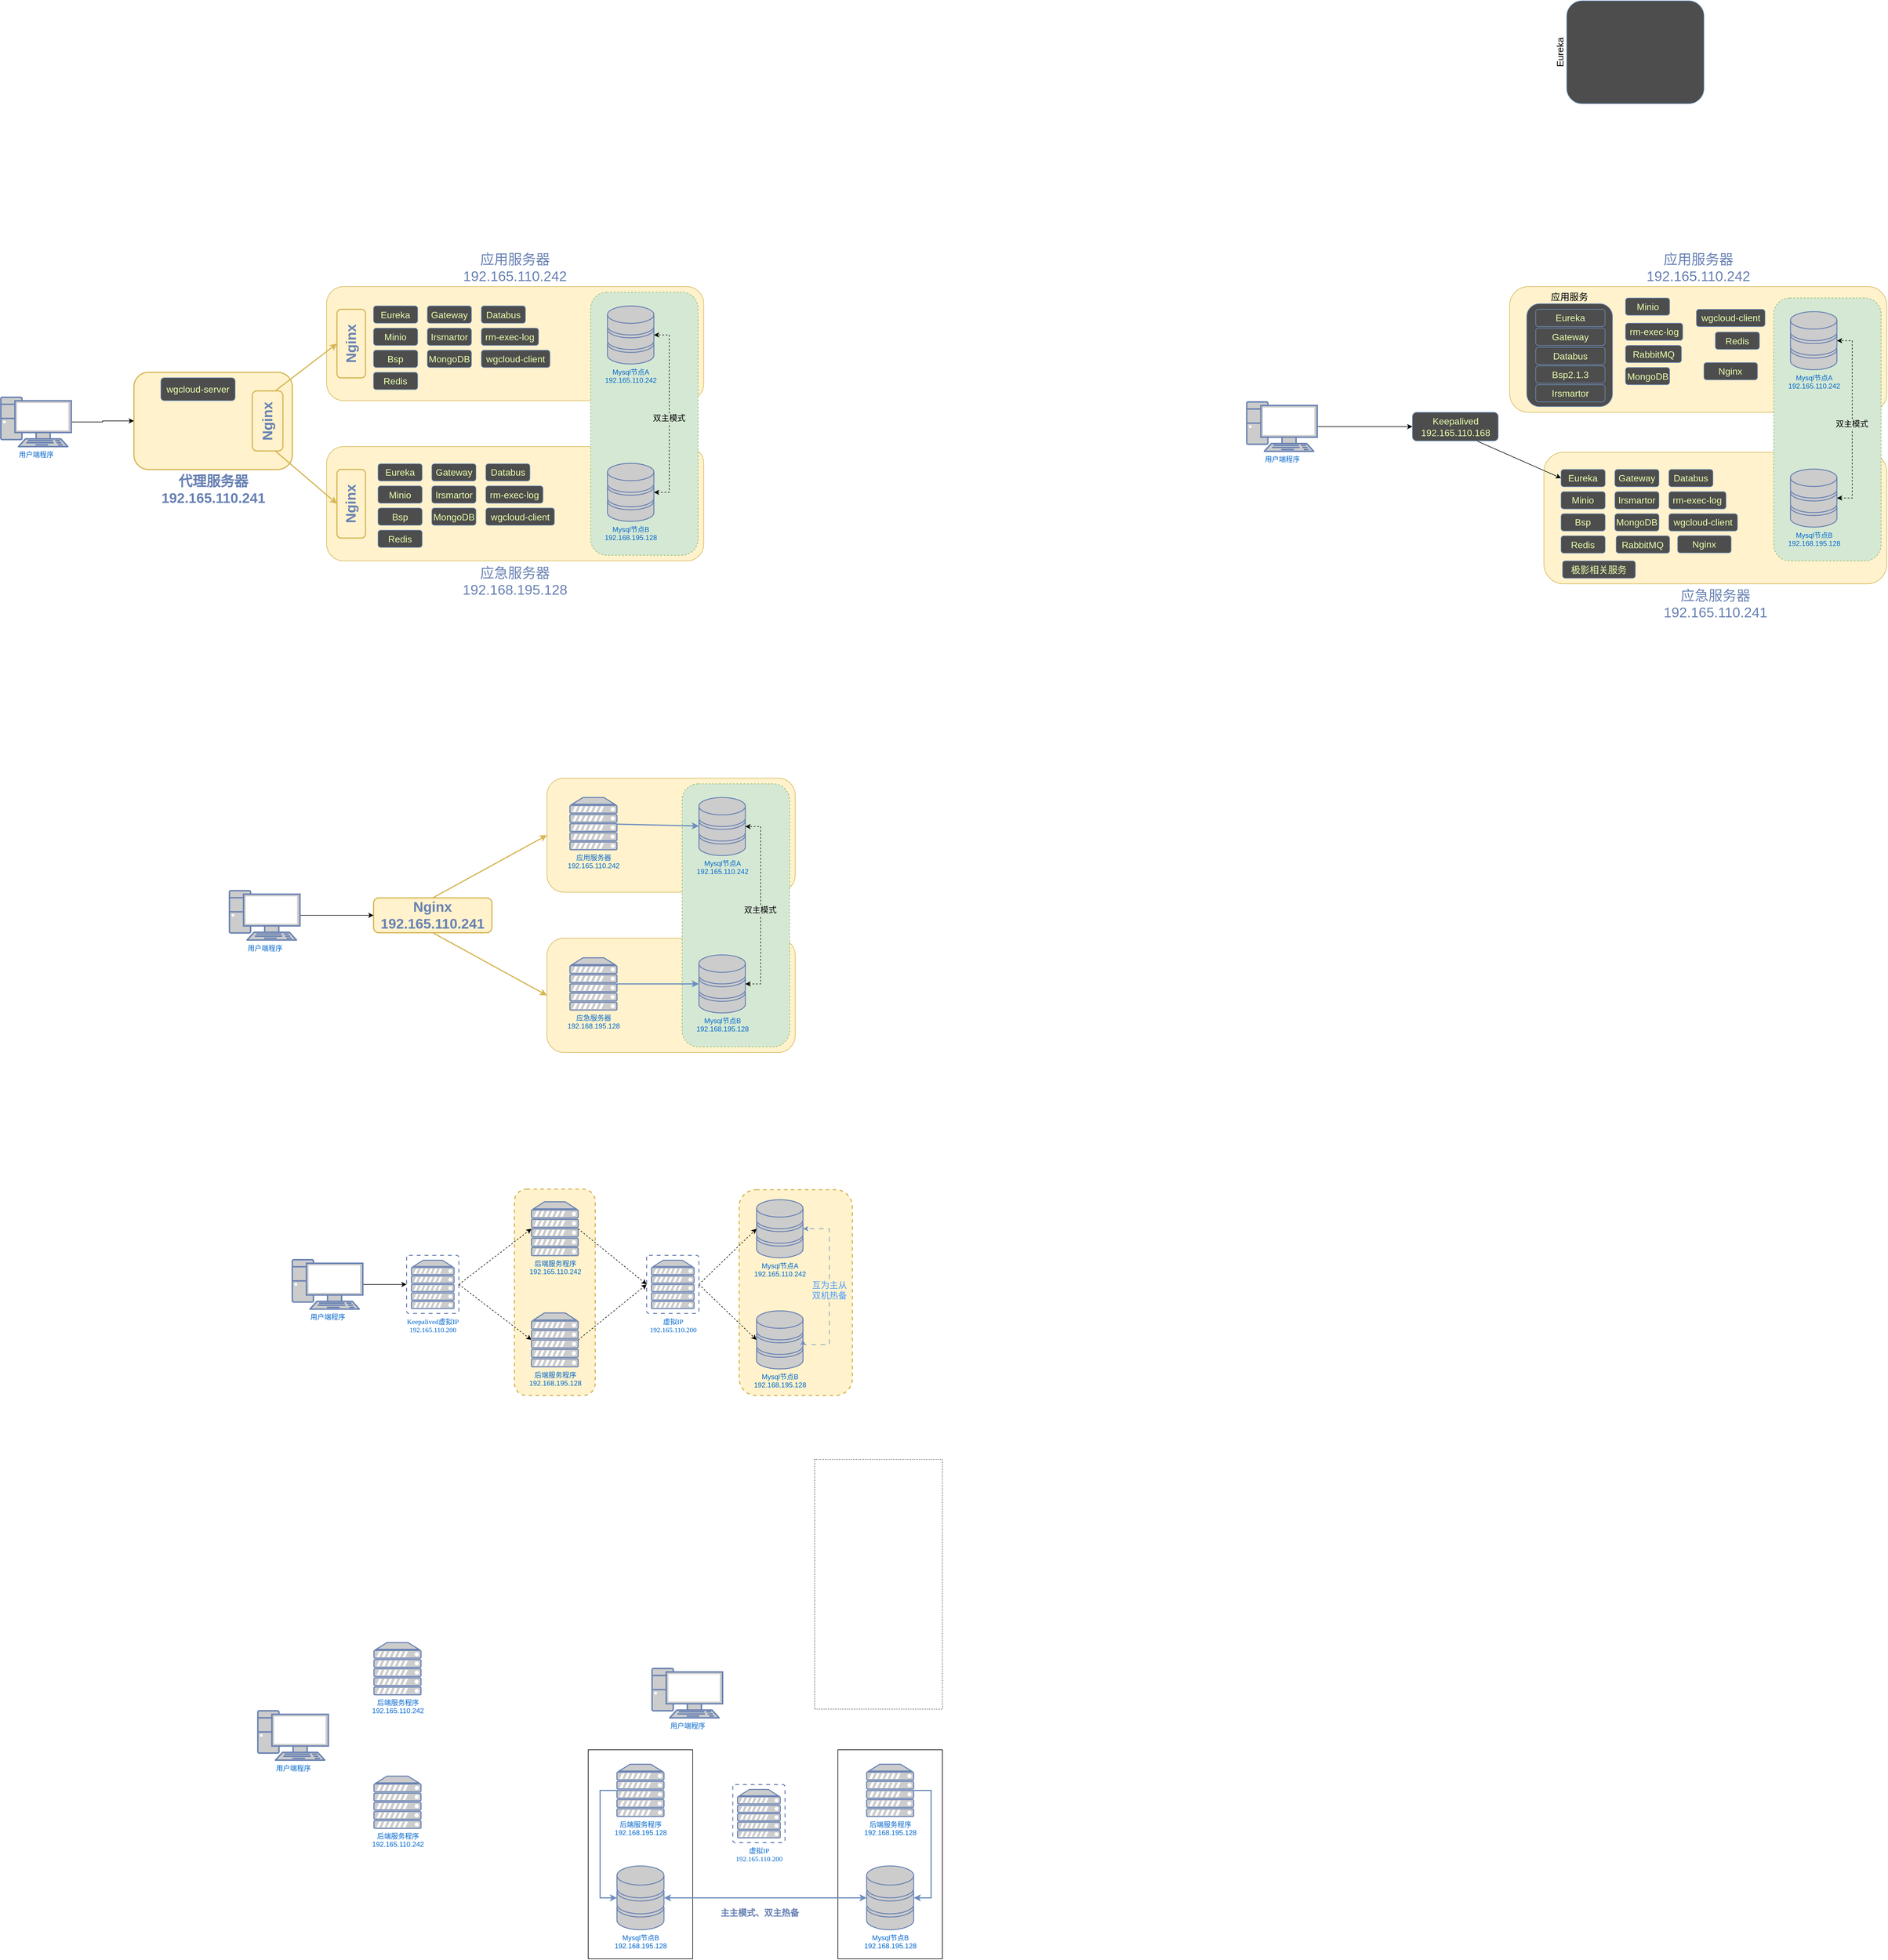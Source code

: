 <mxfile version="21.0.10" type="github">
  <diagram name="第 1 页" id="BswIt9UjBe5UcrXF_6dl">
    <mxGraphModel dx="2019" dy="2437" grid="1" gridSize="9.843" guides="1" tooltips="1" connect="1" arrows="1" fold="1" page="0" pageScale="1" pageWidth="827" pageHeight="1169" math="0" shadow="0">
      <root>
        <mxCell id="0" />
        <mxCell id="1" parent="0" />
        <mxCell id="cAEdlz6pTDF4jk9mvGDk-106" value="" style="rounded=1;whiteSpace=wrap;html=1;dashed=1;labelBackgroundColor=#FFF2CC;labelBorderColor=none;strokeColor=#d6b656;strokeWidth=2;fontFamily=Times New Roman;fontSize=15;fillColor=#fff2cc;glass=0;" parent="1" vertex="1">
          <mxGeometry x="-267.025" y="274.678" width="139.075" height="355.252" as="geometry" />
        </mxCell>
        <mxCell id="cAEdlz6pTDF4jk9mvGDk-84" value="" style="rounded=1;whiteSpace=wrap;html=1;dashed=1;labelBorderColor=none;strokeColor=#d6b656;fontFamily=Times New Roman;fontSize=15;fillColor=#fff2cc;strokeWidth=2;" parent="1" vertex="1">
          <mxGeometry x="119.97" y="275.59" width="194.99" height="354.33" as="geometry" />
        </mxCell>
        <mxCell id="cAEdlz6pTDF4jk9mvGDk-60" value="" style="rounded=0;whiteSpace=wrap;html=1;labelBorderColor=#6c8ebf;fontFamily=Times New Roman;fontSize=15;dashed=1;dashPattern=1 2;" parent="1" vertex="1">
          <mxGeometry x="250" y="740" width="220" height="430" as="geometry" />
        </mxCell>
        <mxCell id="cAEdlz6pTDF4jk9mvGDk-47" value="" style="rounded=0;whiteSpace=wrap;html=1;fontFamily=Comic Sans MS;" parent="1" vertex="1">
          <mxGeometry x="290" y="1240" width="180" height="360" as="geometry" />
        </mxCell>
        <mxCell id="cAEdlz6pTDF4jk9mvGDk-1" value="Mysql节点A&lt;br&gt;192.165.110.242&lt;br&gt;" style="fontColor=#0066CC;verticalAlign=top;verticalLabelPosition=bottom;labelPosition=center;align=center;html=1;outlineConnect=0;fillColor=#CCCCCC;strokeColor=#6881B3;gradientColor=none;gradientDirection=north;strokeWidth=2;shape=mxgraph.networks.storage;" parent="1" vertex="1">
          <mxGeometry x="149.97" y="292.81" width="80" height="100" as="geometry" />
        </mxCell>
        <mxCell id="cAEdlz6pTDF4jk9mvGDk-2" value="Mysql节点B&lt;br&gt;192.168.195.128&lt;br&gt;" style="fontColor=#0066CC;verticalAlign=top;verticalLabelPosition=bottom;labelPosition=center;align=center;html=1;outlineConnect=0;fillColor=#CCCCCC;strokeColor=#6881B3;gradientColor=none;gradientDirection=north;strokeWidth=2;shape=mxgraph.networks.storage;" parent="1" vertex="1">
          <mxGeometry x="149.97" y="484.231" width="80" height="100" as="geometry" />
        </mxCell>
        <mxCell id="cAEdlz6pTDF4jk9mvGDk-3" value="用户端程序" style="fontColor=#0066CC;verticalAlign=top;verticalLabelPosition=bottom;labelPosition=center;align=center;html=1;outlineConnect=0;fillColor=#CCCCCC;strokeColor=#6881B3;gradientColor=none;gradientDirection=north;strokeWidth=2;shape=mxgraph.networks.pc;" parent="1" vertex="1">
          <mxGeometry x="-708.97" y="1172.88" width="121.43" height="85" as="geometry" />
        </mxCell>
        <mxCell id="cAEdlz6pTDF4jk9mvGDk-4" value="后端服务程序&lt;br&gt;192.165.110.242&lt;br&gt;" style="fontColor=#0066CC;verticalAlign=top;verticalLabelPosition=bottom;labelPosition=center;align=center;html=1;outlineConnect=0;fillColor=#CCCCCC;strokeColor=#6881B3;gradientColor=none;gradientDirection=north;strokeWidth=2;shape=mxgraph.networks.server;" parent="1" vertex="1">
          <mxGeometry x="-508.97" y="1055.38" width="81" height="90" as="geometry" />
        </mxCell>
        <mxCell id="cAEdlz6pTDF4jk9mvGDk-23" value="" style="endArrow=classic;startArrow=classic;html=1;rounded=0;strokeColor=#6c8ebf;fontColor=#99004D;fillColor=#dae8fc;strokeWidth=1;edgeStyle=orthogonalEdgeStyle;entryX=1;entryY=0.5;entryDx=0;entryDy=0;entryPerimeter=0;exitX=1;exitY=0.5;exitDx=0;exitDy=0;exitPerimeter=0;dashed=1;dashPattern=8 8;" parent="1" source="cAEdlz6pTDF4jk9mvGDk-2" target="cAEdlz6pTDF4jk9mvGDk-1" edge="1">
          <mxGeometry width="50" height="50" relative="1" as="geometry">
            <mxPoint x="-70.87" y="492.81" as="sourcePoint" />
            <mxPoint x="-20.87" y="442.81" as="targetPoint" />
            <Array as="points">
              <mxPoint x="275.13" y="542.31" />
              <mxPoint x="275.13" y="343.31" />
            </Array>
          </mxGeometry>
        </mxCell>
        <mxCell id="cAEdlz6pTDF4jk9mvGDk-59" value="互为主从&lt;br&gt;双机热备" style="edgeLabel;html=1;align=center;verticalAlign=middle;resizable=0;points=[];fontSize=15;fontFamily=Times New Roman;fontColor=#4F9BFF;labelBorderColor=none;labelBackgroundColor=#FFF2CC;" parent="cAEdlz6pTDF4jk9mvGDk-23" vertex="1" connectable="0">
          <mxGeometry x="0.068" y="3" relative="1" as="geometry">
            <mxPoint x="3" y="11" as="offset" />
          </mxGeometry>
        </mxCell>
        <mxCell id="cAEdlz6pTDF4jk9mvGDk-34" value="Mysql节点B&lt;br&gt;192.168.195.128&lt;br&gt;" style="fontColor=#0066CC;verticalAlign=top;verticalLabelPosition=bottom;labelPosition=center;align=center;html=1;outlineConnect=0;fillColor=#CCCCCC;strokeColor=#6881B3;gradientColor=none;gradientDirection=north;strokeWidth=2;shape=mxgraph.networks.storage;" parent="1" vertex="1">
          <mxGeometry x="339.5" y="1440" width="81" height="110" as="geometry" />
        </mxCell>
        <mxCell id="cAEdlz6pTDF4jk9mvGDk-36" value="用户端程序" style="fontColor=#0066CC;verticalAlign=top;verticalLabelPosition=bottom;labelPosition=center;align=center;html=1;outlineConnect=0;fillColor=#CCCCCC;strokeColor=#6881B3;gradientColor=none;gradientDirection=north;strokeWidth=2;shape=mxgraph.networks.pc;" parent="1" vertex="1">
          <mxGeometry x="-30" y="1100" width="121.43" height="85" as="geometry" />
        </mxCell>
        <mxCell id="cAEdlz6pTDF4jk9mvGDk-41" style="edgeStyle=orthogonalEdgeStyle;rounded=0;orthogonalLoop=1;jettySize=auto;html=1;entryX=1;entryY=0.5;entryDx=0;entryDy=0;entryPerimeter=0;strokeColor=#6c8ebf;strokeWidth=2;fontFamily=Comic Sans MS;fontColor=#6881b3;fillColor=#dae8fc;exitX=1;exitY=0.5;exitDx=0;exitDy=0;exitPerimeter=0;" parent="1" source="cAEdlz6pTDF4jk9mvGDk-42" target="cAEdlz6pTDF4jk9mvGDk-34" edge="1">
          <mxGeometry relative="1" as="geometry">
            <Array as="points">
              <mxPoint x="450.5" y="1310" />
              <mxPoint x="450.5" y="1495" />
            </Array>
          </mxGeometry>
        </mxCell>
        <mxCell id="cAEdlz6pTDF4jk9mvGDk-42" value="后端服务程序&lt;br&gt;192.168.195.128" style="fontColor=#0066CC;verticalAlign=top;verticalLabelPosition=bottom;labelPosition=center;align=center;html=1;outlineConnect=0;fillColor=#CCCCCC;strokeColor=#6881B3;gradientColor=none;gradientDirection=north;strokeWidth=2;shape=mxgraph.networks.server;" parent="1" vertex="1">
          <mxGeometry x="339.5" y="1265" width="81" height="90" as="geometry" />
        </mxCell>
        <mxCell id="cAEdlz6pTDF4jk9mvGDk-46" value="虚拟IP&lt;br&gt;192.165.110.200" style="fontColor=#0066CC;verticalAlign=top;verticalLabelPosition=bottom;labelPosition=center;align=center;html=1;outlineConnect=0;fillColor=#CCCCCC;strokeColor=#6881B3;gradientColor=none;gradientDirection=north;strokeWidth=2;shape=mxgraph.networks.virtual_server;fontFamily=Comic Sans MS;" parent="1" vertex="1">
          <mxGeometry x="109" y="1300" width="90" height="100" as="geometry" />
        </mxCell>
        <mxCell id="cAEdlz6pTDF4jk9mvGDk-49" value="" style="rounded=0;whiteSpace=wrap;html=1;fontFamily=Comic Sans MS;" parent="1" vertex="1">
          <mxGeometry x="-140" y="1240" width="180" height="360" as="geometry" />
        </mxCell>
        <mxCell id="cAEdlz6pTDF4jk9mvGDk-50" value="Mysql节点B&lt;br&gt;192.168.195.128&lt;br&gt;" style="fontColor=#0066CC;verticalAlign=top;verticalLabelPosition=bottom;labelPosition=center;align=center;html=1;outlineConnect=0;fillColor=#CCCCCC;strokeColor=#6881B3;gradientColor=none;gradientDirection=north;strokeWidth=2;shape=mxgraph.networks.storage;" parent="1" vertex="1">
          <mxGeometry x="-90.5" y="1440" width="81" height="110" as="geometry" />
        </mxCell>
        <mxCell id="cAEdlz6pTDF4jk9mvGDk-51" style="edgeStyle=orthogonalEdgeStyle;rounded=0;orthogonalLoop=1;jettySize=auto;html=1;entryX=0;entryY=0.5;entryDx=0;entryDy=0;entryPerimeter=0;strokeColor=#6c8ebf;strokeWidth=2;fontFamily=Comic Sans MS;fontColor=#6881b3;fillColor=#dae8fc;exitX=0;exitY=0.5;exitDx=0;exitDy=0;exitPerimeter=0;" parent="1" source="cAEdlz6pTDF4jk9mvGDk-52" target="cAEdlz6pTDF4jk9mvGDk-50" edge="1">
          <mxGeometry relative="1" as="geometry">
            <Array as="points">
              <mxPoint x="-119.5" y="1310" />
              <mxPoint x="-119.5" y="1495" />
            </Array>
          </mxGeometry>
        </mxCell>
        <mxCell id="cAEdlz6pTDF4jk9mvGDk-52" value="后端服务程序&lt;br&gt;192.168.195.128" style="fontColor=#0066CC;verticalAlign=top;verticalLabelPosition=bottom;labelPosition=center;align=center;html=1;outlineConnect=0;fillColor=#CCCCCC;strokeColor=#6881B3;gradientColor=none;gradientDirection=north;strokeWidth=2;shape=mxgraph.networks.server;" parent="1" vertex="1">
          <mxGeometry x="-90.5" y="1265" width="81" height="90" as="geometry" />
        </mxCell>
        <mxCell id="cAEdlz6pTDF4jk9mvGDk-54" value="" style="endArrow=classic;startArrow=classic;html=1;rounded=0;strokeColor=#6c8ebf;strokeWidth=2;fontFamily=Comic Sans MS;fontColor=#6881b3;fillColor=#dae8fc;exitX=1;exitY=0.5;exitDx=0;exitDy=0;exitPerimeter=0;" parent="1" source="cAEdlz6pTDF4jk9mvGDk-50" target="cAEdlz6pTDF4jk9mvGDk-34" edge="1">
          <mxGeometry width="50" height="50" relative="1" as="geometry">
            <mxPoint x="250" y="1370" as="sourcePoint" />
            <mxPoint x="300" y="1320" as="targetPoint" />
          </mxGeometry>
        </mxCell>
        <mxCell id="cAEdlz6pTDF4jk9mvGDk-55" value="&lt;p style=&quot;line-height: 120%; font-size: 15px;&quot;&gt;主主模式、双主热备&lt;/p&gt;" style="edgeLabel;html=1;align=center;verticalAlign=middle;resizable=0;points=[];fontFamily=Times New Roman;fontColor=#6881b3;fontSize=15;fontStyle=1;spacing=2;spacingLeft=0;horizontal=1;" parent="cAEdlz6pTDF4jk9mvGDk-54" vertex="1" connectable="0">
          <mxGeometry x="-0.073" relative="1" as="geometry">
            <mxPoint x="2" y="25" as="offset" />
          </mxGeometry>
        </mxCell>
        <mxCell id="cAEdlz6pTDF4jk9mvGDk-78" style="rounded=0;orthogonalLoop=1;jettySize=auto;html=1;strokeColor=#000000;strokeWidth=1;fontFamily=Times New Roman;fontSize=15;fontColor=#6881b3;fillColor=#F2CC8F;exitX=1;exitY=0.5;exitDx=0;exitDy=0;exitPerimeter=0;dashed=1;entryX=0;entryY=0.5;entryDx=0;entryDy=0;entryPerimeter=0;" parent="1" source="cAEdlz6pTDF4jk9mvGDk-62" target="cAEdlz6pTDF4jk9mvGDk-1" edge="1">
          <mxGeometry relative="1" as="geometry" />
        </mxCell>
        <mxCell id="cAEdlz6pTDF4jk9mvGDk-79" style="edgeStyle=none;rounded=0;orthogonalLoop=1;jettySize=auto;html=1;strokeColor=#000000;strokeWidth=1;fontFamily=Times New Roman;fontSize=15;fontColor=#6881b3;fillColor=#F2CC8F;exitX=1;exitY=0.5;exitDx=0;exitDy=0;exitPerimeter=0;dashed=1;entryX=0;entryY=0.5;entryDx=0;entryDy=0;entryPerimeter=0;" parent="1" source="cAEdlz6pTDF4jk9mvGDk-62" target="cAEdlz6pTDF4jk9mvGDk-2" edge="1">
          <mxGeometry relative="1" as="geometry" />
        </mxCell>
        <mxCell id="cAEdlz6pTDF4jk9mvGDk-62" value="虚拟IP&lt;br&gt;192.165.110.200" style="fontColor=#0066CC;verticalAlign=top;verticalLabelPosition=bottom;labelPosition=center;align=center;html=1;outlineConnect=0;fillColor=#CCCCCC;strokeColor=#6881B3;gradientColor=none;gradientDirection=north;strokeWidth=2;shape=mxgraph.networks.virtual_server;fontFamily=Comic Sans MS;" parent="1" vertex="1">
          <mxGeometry x="-39.37" y="388.7" width="90" height="100" as="geometry" />
        </mxCell>
        <mxCell id="cAEdlz6pTDF4jk9mvGDk-77" value="后端服务程序&lt;br&gt;192.165.110.242&lt;br&gt;" style="fontColor=#0066CC;verticalAlign=top;verticalLabelPosition=bottom;labelPosition=center;align=center;html=1;outlineConnect=0;fillColor=#CCCCCC;strokeColor=#6881B3;gradientColor=none;gradientDirection=north;strokeWidth=2;shape=mxgraph.networks.server;" parent="1" vertex="1">
          <mxGeometry x="-508.97" y="1285.38" width="81" height="90" as="geometry" />
        </mxCell>
        <mxCell id="cAEdlz6pTDF4jk9mvGDk-116" style="edgeStyle=orthogonalEdgeStyle;rounded=0;orthogonalLoop=1;jettySize=auto;html=1;entryX=0;entryY=0.5;entryDx=0;entryDy=0;entryPerimeter=0;strokeColor=#000000;" parent="1" source="cAEdlz6pTDF4jk9mvGDk-90" target="cAEdlz6pTDF4jk9mvGDk-96" edge="1">
          <mxGeometry relative="1" as="geometry" />
        </mxCell>
        <mxCell id="cAEdlz6pTDF4jk9mvGDk-90" value="用户端程序" style="fontColor=#0066CC;verticalAlign=top;verticalLabelPosition=bottom;labelPosition=center;align=center;html=1;outlineConnect=0;fillColor=#CCCCCC;strokeColor=#6881B3;gradientColor=none;gradientDirection=north;strokeWidth=2;shape=mxgraph.networks.pc;" parent="1" vertex="1">
          <mxGeometry x="-649.6" y="396.2" width="121.43" height="85" as="geometry" />
        </mxCell>
        <mxCell id="cAEdlz6pTDF4jk9mvGDk-113" value="" style="group" parent="1" vertex="1" connectable="0">
          <mxGeometry x="-452.75" y="388.7" width="90" height="100" as="geometry" />
        </mxCell>
        <mxCell id="cAEdlz6pTDF4jk9mvGDk-96" value="Keepalived虚拟IP&lt;br&gt;192.165.110.200" style="fontColor=#0066CC;verticalAlign=top;verticalLabelPosition=bottom;labelPosition=center;align=center;html=1;outlineConnect=0;fillColor=#CCCCCC;strokeColor=#6881B3;gradientColor=none;gradientDirection=north;strokeWidth=2;shape=mxgraph.networks.virtual_server;fontFamily=Comic Sans MS;" parent="cAEdlz6pTDF4jk9mvGDk-113" vertex="1">
          <mxGeometry width="90" height="100" as="geometry" />
        </mxCell>
        <mxCell id="cAEdlz6pTDF4jk9mvGDk-104" style="edgeStyle=none;rounded=0;orthogonalLoop=1;jettySize=auto;html=1;entryX=0;entryY=0.5;entryDx=0;entryDy=0;entryPerimeter=0;dashed=1;strokeColor=#000000;strokeWidth=1;fontFamily=Times New Roman;fontSize=15;fontColor=#4F9BFF;fillColor=#F2CC8F;exitX=1;exitY=0.5;exitDx=0;exitDy=0;exitPerimeter=0;" parent="1" source="cAEdlz6pTDF4jk9mvGDk-96" target="cAEdlz6pTDF4jk9mvGDk-102" edge="1">
          <mxGeometry relative="1" as="geometry" />
        </mxCell>
        <mxCell id="cAEdlz6pTDF4jk9mvGDk-105" style="edgeStyle=none;rounded=0;orthogonalLoop=1;jettySize=auto;html=1;entryX=0;entryY=0.5;entryDx=0;entryDy=0;entryPerimeter=0;dashed=1;strokeColor=#000000;strokeWidth=1;fontFamily=Times New Roman;fontSize=15;fontColor=#4F9BFF;fillColor=#F2CC8F;exitX=1;exitY=0.5;exitDx=0;exitDy=0;exitPerimeter=0;" parent="1" source="cAEdlz6pTDF4jk9mvGDk-96" target="cAEdlz6pTDF4jk9mvGDk-103" edge="1">
          <mxGeometry relative="1" as="geometry" />
        </mxCell>
        <mxCell id="cAEdlz6pTDF4jk9mvGDk-107" style="edgeStyle=none;rounded=0;orthogonalLoop=1;jettySize=auto;html=1;exitX=1;exitY=0.5;exitDx=0;exitDy=0;dashed=1;strokeColor=#000000;strokeWidth=1;fontFamily=Times New Roman;fontSize=15;fontColor=#4F9BFF;fillColor=#F2CC8F;" parent="1" source="cAEdlz6pTDF4jk9mvGDk-106" target="cAEdlz6pTDF4jk9mvGDk-106" edge="1">
          <mxGeometry relative="1" as="geometry" />
        </mxCell>
        <mxCell id="cAEdlz6pTDF4jk9mvGDk-119" value="" style="group" parent="1" vertex="1" connectable="0">
          <mxGeometry x="-237.72" y="296.404" width="80.465" height="284.233" as="geometry" />
        </mxCell>
        <mxCell id="cAEdlz6pTDF4jk9mvGDk-102" value="后端服务程序&lt;br&gt;192.165.110.242&lt;br&gt;" style="fontColor=#0066CC;verticalAlign=top;verticalLabelPosition=bottom;labelPosition=center;align=center;html=1;outlineConnect=0;fillColor=#CCCCCC;strokeColor=#6881B3;gradientColor=none;gradientDirection=north;strokeWidth=2;shape=mxgraph.networks.server;" parent="cAEdlz6pTDF4jk9mvGDk-119" vertex="1">
          <mxGeometry width="80.465" height="92.812" as="geometry" />
        </mxCell>
        <mxCell id="cAEdlz6pTDF4jk9mvGDk-103" value="后端服务程序&lt;br&gt;192.168.195.128" style="fontColor=#0066CC;verticalAlign=top;verticalLabelPosition=bottom;labelPosition=center;align=center;html=1;outlineConnect=0;fillColor=#CCCCCC;strokeColor=#6881B3;gradientColor=none;gradientDirection=north;strokeWidth=2;shape=mxgraph.networks.server;movable=1;resizable=1;rotatable=1;deletable=1;editable=1;connectable=1;" parent="cAEdlz6pTDF4jk9mvGDk-119" vertex="1">
          <mxGeometry y="191.421" width="80.465" height="92.812" as="geometry" />
        </mxCell>
        <mxCell id="cAEdlz6pTDF4jk9mvGDk-120" style="rounded=0;orthogonalLoop=1;jettySize=auto;html=1;exitX=1;exitY=0.5;exitDx=0;exitDy=0;exitPerimeter=0;strokeColor=#000000;dashed=1;entryX=0;entryY=0.5;entryDx=0;entryDy=0;entryPerimeter=0;" parent="1" source="cAEdlz6pTDF4jk9mvGDk-102" target="cAEdlz6pTDF4jk9mvGDk-62" edge="1">
          <mxGeometry relative="1" as="geometry" />
        </mxCell>
        <mxCell id="cAEdlz6pTDF4jk9mvGDk-121" style="edgeStyle=none;rounded=0;orthogonalLoop=1;jettySize=auto;html=1;exitX=1;exitY=0.5;exitDx=0;exitDy=0;exitPerimeter=0;entryX=0;entryY=0.5;entryDx=0;entryDy=0;entryPerimeter=0;dashed=1;strokeColor=#000000;" parent="1" source="cAEdlz6pTDF4jk9mvGDk-103" target="cAEdlz6pTDF4jk9mvGDk-62" edge="1">
          <mxGeometry relative="1" as="geometry" />
        </mxCell>
        <mxCell id="cAEdlz6pTDF4jk9mvGDk-123" value="" style="rounded=1;whiteSpace=wrap;html=1;strokeColor=#d6b656;fontFamily=Comic Sans MS;fillColor=#fff2cc;" parent="1" vertex="1">
          <mxGeometry x="-211.04" y="-157.48" width="427.58" height="196.85" as="geometry" />
        </mxCell>
        <mxCell id="cAEdlz6pTDF4jk9mvGDk-126" value="应急服务器&lt;br&gt;192.168.195.128" style="fontColor=#0066CC;verticalAlign=top;verticalLabelPosition=bottom;labelPosition=center;align=center;html=1;outlineConnect=0;fillColor=#CCCCCC;strokeColor=#6881B3;gradientColor=none;gradientDirection=north;strokeWidth=2;shape=mxgraph.networks.server;" parent="1" vertex="1">
          <mxGeometry x="-171.498" y="-123.74" width="81" height="90" as="geometry" />
        </mxCell>
        <mxCell id="cAEdlz6pTDF4jk9mvGDk-138" style="rounded=0;orthogonalLoop=1;jettySize=auto;html=1;entryX=0;entryY=0.5;entryDx=0;entryDy=0;strokeColor=#d6b656;fontSize=14;fontColor=#4F9BFF;exitX=0.5;exitY=0;exitDx=0;exitDy=0;fillColor=#fff2cc;strokeWidth=2;" parent="1" source="cAEdlz6pTDF4jk9mvGDk-127" target="cAEdlz6pTDF4jk9mvGDk-48" edge="1">
          <mxGeometry relative="1" as="geometry" />
        </mxCell>
        <mxCell id="cAEdlz6pTDF4jk9mvGDk-139" style="edgeStyle=none;rounded=0;orthogonalLoop=1;jettySize=auto;html=1;entryX=0;entryY=0.5;entryDx=0;entryDy=0;strokeColor=#d6b656;fontSize=14;fontColor=#4F9BFF;exitX=0.5;exitY=1;exitDx=0;exitDy=0;fillColor=#fff2cc;strokeWidth=2;" parent="1" source="cAEdlz6pTDF4jk9mvGDk-127" target="cAEdlz6pTDF4jk9mvGDk-123" edge="1">
          <mxGeometry relative="1" as="geometry" />
        </mxCell>
        <mxCell id="cAEdlz6pTDF4jk9mvGDk-127" value="&lt;b&gt;&lt;font style=&quot;font-size: 24px;&quot;&gt;Nginx&lt;br&gt;192.165.110.241&lt;br&gt;&lt;/font&gt;&lt;/b&gt;" style="rounded=1;whiteSpace=wrap;html=1;fillStyle=auto;strokeColor=#d6b656;strokeWidth=2;fillColor=#fff2cc;fontColor=#6881b3;" parent="1" vertex="1">
          <mxGeometry x="-509.67" y="-226.85" width="203.85" height="60" as="geometry" />
        </mxCell>
        <mxCell id="cAEdlz6pTDF4jk9mvGDk-48" value="" style="rounded=1;whiteSpace=wrap;html=1;strokeColor=#d6b656;fontFamily=Comic Sans MS;fillColor=#fff2cc;" parent="1" vertex="1">
          <mxGeometry x="-211.04" y="-433.07" width="427.58" height="196.43" as="geometry" />
        </mxCell>
        <mxCell id="cAEdlz6pTDF4jk9mvGDk-128" value="" style="rounded=1;whiteSpace=wrap;html=1;fillStyle=auto;strokeColor=#82b366;strokeWidth=1;fontSize=24;fillColor=#d5e8d4;dashed=1;labelBackgroundColor=#d5e8d4;" parent="1" vertex="1">
          <mxGeometry x="21.73" y="-423.23" width="184.96" height="452.76" as="geometry" />
        </mxCell>
        <mxCell id="cAEdlz6pTDF4jk9mvGDk-124" value="Mysql节点B&lt;br&gt;192.168.195.128" style="fontColor=#0066CC;verticalAlign=top;verticalLabelPosition=bottom;labelPosition=center;align=center;html=1;outlineConnect=0;fillColor=#CCCCCC;strokeColor=#6881B3;gradientColor=none;gradientDirection=north;strokeWidth=2;shape=mxgraph.networks.storage;" parent="1" vertex="1">
          <mxGeometry x="50.632" y="-128.74" width="80" height="100" as="geometry" />
        </mxCell>
        <mxCell id="cAEdlz6pTDF4jk9mvGDk-125" style="edgeStyle=none;rounded=0;orthogonalLoop=1;jettySize=auto;html=1;strokeColor=#6c8ebf;strokeWidth=2;fontFamily=Comic Sans MS;fontColor=#6881b3;fillColor=#dae8fc;" parent="1" source="cAEdlz6pTDF4jk9mvGDk-126" target="cAEdlz6pTDF4jk9mvGDk-124" edge="1">
          <mxGeometry relative="1" as="geometry" />
        </mxCell>
        <mxCell id="cAEdlz6pTDF4jk9mvGDk-33" value="Mysql节点A&lt;br&gt;192.165.110.242&lt;br&gt;" style="fontColor=#0066CC;verticalAlign=top;verticalLabelPosition=bottom;labelPosition=center;align=center;html=1;outlineConnect=0;fillColor=#CCCCCC;strokeColor=#6881B3;gradientColor=none;gradientDirection=north;strokeWidth=2;shape=mxgraph.networks.storage;" parent="1" vertex="1">
          <mxGeometry x="50.63" y="-399.75" width="80" height="100" as="geometry" />
        </mxCell>
        <mxCell id="cAEdlz6pTDF4jk9mvGDk-37" style="edgeStyle=none;rounded=0;orthogonalLoop=1;jettySize=auto;html=1;strokeColor=#6c8ebf;strokeWidth=2;fontFamily=Comic Sans MS;fontColor=#6881b3;fillColor=#dae8fc;" parent="1" source="cAEdlz6pTDF4jk9mvGDk-39" target="cAEdlz6pTDF4jk9mvGDk-33" edge="1">
          <mxGeometry relative="1" as="geometry" />
        </mxCell>
        <mxCell id="cAEdlz6pTDF4jk9mvGDk-39" value="应用服务器&lt;br&gt;192.165.110.242" style="fontColor=#0066CC;verticalAlign=top;verticalLabelPosition=bottom;labelPosition=center;align=center;html=1;outlineConnect=0;fillColor=#CCCCCC;strokeColor=#6881B3;gradientColor=none;gradientDirection=north;strokeWidth=2;shape=mxgraph.networks.server;" parent="1" vertex="1">
          <mxGeometry x="-171.5" y="-399.75" width="81" height="90" as="geometry" />
        </mxCell>
        <mxCell id="cAEdlz6pTDF4jk9mvGDk-132" value="" style="endArrow=classic;startArrow=classic;html=1;rounded=0;dashed=1;strokeColor=#000000;fontSize=24;fontColor=#4F9BFF;entryX=1;entryY=0.5;entryDx=0;entryDy=0;entryPerimeter=0;edgeStyle=orthogonalEdgeStyle;exitX=1;exitY=0.5;exitDx=0;exitDy=0;exitPerimeter=0;" parent="1" source="cAEdlz6pTDF4jk9mvGDk-124" target="cAEdlz6pTDF4jk9mvGDk-33" edge="1">
          <mxGeometry width="50" height="50" relative="1" as="geometry">
            <mxPoint x="89" y="-137" as="sourcePoint" />
            <mxPoint x="139" y="-187" as="targetPoint" />
            <Array as="points">
              <mxPoint x="157" y="-79" />
              <mxPoint x="157" y="-350" />
            </Array>
          </mxGeometry>
        </mxCell>
        <mxCell id="cAEdlz6pTDF4jk9mvGDk-133" value="&lt;font style=&quot;font-size: 14px;&quot;&gt;&lt;br&gt;&lt;/font&gt;" style="edgeLabel;html=1;align=center;verticalAlign=middle;resizable=0;points=[];fontSize=24;fontColor=#000000;labelBackgroundColor=#d5e8d4;spacing=1;" parent="cAEdlz6pTDF4jk9mvGDk-132" vertex="1" connectable="0">
          <mxGeometry x="0.038" relative="1" as="geometry">
            <mxPoint as="offset" />
          </mxGeometry>
        </mxCell>
        <mxCell id="cAEdlz6pTDF4jk9mvGDk-135" value="双主模式" style="edgeLabel;html=1;align=center;verticalAlign=middle;resizable=0;points=[];fontSize=14;fontColor=#000000;labelBackgroundColor=#d5e8d4;" parent="cAEdlz6pTDF4jk9mvGDk-132" vertex="1" connectable="0">
          <mxGeometry x="-0.05" y="1" relative="1" as="geometry">
            <mxPoint as="offset" />
          </mxGeometry>
        </mxCell>
        <mxCell id="cAEdlz6pTDF4jk9mvGDk-137" style="edgeStyle=orthogonalEdgeStyle;rounded=0;orthogonalLoop=1;jettySize=auto;html=1;entryX=0;entryY=0.5;entryDx=0;entryDy=0;strokeColor=#000000;fontSize=14;fontColor=#4F9BFF;" parent="1" source="cAEdlz6pTDF4jk9mvGDk-136" target="cAEdlz6pTDF4jk9mvGDk-127" edge="1">
          <mxGeometry relative="1" as="geometry" />
        </mxCell>
        <mxCell id="cAEdlz6pTDF4jk9mvGDk-136" value="用户端程序" style="fontColor=#0066CC;verticalAlign=top;verticalLabelPosition=bottom;labelPosition=center;align=center;html=1;outlineConnect=0;fillColor=#CCCCCC;strokeColor=#6881B3;gradientColor=none;gradientDirection=north;strokeWidth=2;shape=mxgraph.networks.pc;" parent="1" vertex="1">
          <mxGeometry x="-757.868" y="-239.347" width="121.43" height="85" as="geometry" />
        </mxCell>
        <mxCell id="cAEdlz6pTDF4jk9mvGDk-140" value="&lt;font style=&quot;font-size: 24px;&quot; color=&quot;#6881b3&quot;&gt;应急服务器&lt;br&gt;192.168.195.128&lt;/font&gt;" style="rounded=1;whiteSpace=wrap;html=1;strokeColor=#d6b656;fontFamily=Helvetica;fillColor=#fff2cc;labelPosition=center;verticalLabelPosition=bottom;align=center;verticalAlign=top;fontColor=#4F9BFF;" parent="1" vertex="1">
          <mxGeometry x="-590.55" y="-1003.94" width="649.6" height="196.85" as="geometry" />
        </mxCell>
        <mxCell id="cAEdlz6pTDF4jk9mvGDk-144" value="&lt;b&gt;&lt;font style=&quot;font-size: 24px;&quot;&gt;代理服务器&lt;br&gt;192.165.110.241&lt;/font&gt;&lt;/b&gt;" style="rounded=1;whiteSpace=wrap;html=1;fillStyle=auto;strokeColor=#d6b656;strokeWidth=2;fillColor=#fff2cc;fontColor=#6881b3;labelPosition=center;verticalLabelPosition=bottom;align=center;verticalAlign=top;" parent="1" vertex="1">
          <mxGeometry x="-922.36" y="-1131.89" width="272.76" height="167.33" as="geometry" />
        </mxCell>
        <mxCell id="cAEdlz6pTDF4jk9mvGDk-145" value="&lt;span style=&quot;font-size: 24px;&quot;&gt;&lt;font color=&quot;#6881b3&quot;&gt;应用服务器&lt;br&gt;192.165.110.242&lt;/font&gt;&lt;/span&gt;" style="rounded=1;whiteSpace=wrap;html=1;strokeColor=#d6b656;fontFamily=Helvetica;fillColor=#fff2cc;labelPosition=center;verticalLabelPosition=top;align=center;verticalAlign=bottom;" parent="1" vertex="1">
          <mxGeometry x="-590.55" y="-1279.53" width="649.6" height="196.43" as="geometry" />
        </mxCell>
        <mxCell id="cAEdlz6pTDF4jk9mvGDk-146" value="" style="rounded=1;whiteSpace=wrap;html=1;fillStyle=auto;strokeColor=#82b366;strokeWidth=1;fontSize=24;fillColor=#d5e8d4;dashed=1;labelBackgroundColor=#d5e8d4;" parent="1" vertex="1">
          <mxGeometry x="-135.758" y="-1269.688" width="184.96" height="452.76" as="geometry" />
        </mxCell>
        <mxCell id="cAEdlz6pTDF4jk9mvGDk-147" value="Mysql节点B&lt;br&gt;192.168.195.128" style="fontColor=#0066CC;verticalAlign=top;verticalLabelPosition=bottom;labelPosition=center;align=center;html=1;outlineConnect=0;fillColor=#CCCCCC;strokeColor=#6881B3;gradientColor=none;gradientDirection=north;strokeWidth=2;shape=mxgraph.networks.storage;" parent="1" vertex="1">
          <mxGeometry x="-106.855" y="-975.197" width="80" height="100" as="geometry" />
        </mxCell>
        <mxCell id="cAEdlz6pTDF4jk9mvGDk-149" value="Mysql节点A&lt;br&gt;192.165.110.242&lt;br&gt;" style="fontColor=#0066CC;verticalAlign=top;verticalLabelPosition=bottom;labelPosition=center;align=center;html=1;outlineConnect=0;fillColor=#CCCCCC;strokeColor=#6881B3;gradientColor=none;gradientDirection=north;strokeWidth=2;shape=mxgraph.networks.storage;" parent="1" vertex="1">
          <mxGeometry x="-106.858" y="-1246.207" width="80" height="100" as="geometry" />
        </mxCell>
        <mxCell id="cAEdlz6pTDF4jk9mvGDk-152" value="" style="endArrow=classic;startArrow=classic;html=1;rounded=0;dashed=1;strokeColor=#000000;fontSize=24;fontColor=#4F9BFF;entryX=1;entryY=0.5;entryDx=0;entryDy=0;entryPerimeter=0;edgeStyle=orthogonalEdgeStyle;exitX=1;exitY=0.5;exitDx=0;exitDy=0;exitPerimeter=0;" parent="1" source="cAEdlz6pTDF4jk9mvGDk-147" target="cAEdlz6pTDF4jk9mvGDk-149" edge="1">
          <mxGeometry width="50" height="50" relative="1" as="geometry">
            <mxPoint x="-68.488" y="-983.457" as="sourcePoint" />
            <mxPoint x="-18.488" y="-1033.457" as="targetPoint" />
            <Array as="points">
              <mxPoint x="-0.488" y="-925.457" />
              <mxPoint x="-0.488" y="-1196.457" />
            </Array>
          </mxGeometry>
        </mxCell>
        <mxCell id="cAEdlz6pTDF4jk9mvGDk-153" value="&lt;font style=&quot;font-size: 14px;&quot;&gt;&lt;br&gt;&lt;/font&gt;" style="edgeLabel;html=1;align=center;verticalAlign=middle;resizable=0;points=[];fontSize=24;fontColor=#000000;labelBackgroundColor=#d5e8d4;spacing=1;" parent="cAEdlz6pTDF4jk9mvGDk-152" vertex="1" connectable="0">
          <mxGeometry x="0.038" relative="1" as="geometry">
            <mxPoint as="offset" />
          </mxGeometry>
        </mxCell>
        <mxCell id="cAEdlz6pTDF4jk9mvGDk-154" value="双主模式" style="edgeLabel;html=1;align=center;verticalAlign=middle;resizable=0;points=[];fontSize=14;fontColor=#000000;labelBackgroundColor=#d5e8d4;" parent="cAEdlz6pTDF4jk9mvGDk-152" vertex="1" connectable="0">
          <mxGeometry x="-0.05" y="1" relative="1" as="geometry">
            <mxPoint as="offset" />
          </mxGeometry>
        </mxCell>
        <mxCell id="cAEdlz6pTDF4jk9mvGDk-155" style="edgeStyle=orthogonalEdgeStyle;rounded=0;orthogonalLoop=1;jettySize=auto;html=1;entryX=0;entryY=0.5;entryDx=0;entryDy=0;strokeColor=#000000;fontSize=14;fontColor=#4F9BFF;" parent="1" source="cAEdlz6pTDF4jk9mvGDk-156" target="cAEdlz6pTDF4jk9mvGDk-144" edge="1">
          <mxGeometry relative="1" as="geometry" />
        </mxCell>
        <mxCell id="cAEdlz6pTDF4jk9mvGDk-156" value="用户端程序" style="fontColor=#0066CC;verticalAlign=top;verticalLabelPosition=bottom;labelPosition=center;align=center;html=1;outlineConnect=0;fillColor=#CCCCCC;strokeColor=#6881B3;gradientColor=none;gradientDirection=north;strokeWidth=2;shape=mxgraph.networks.pc;" parent="1" vertex="1">
          <mxGeometry x="-1151.575" y="-1088.935" width="121.43" height="85" as="geometry" />
        </mxCell>
        <mxCell id="cAEdlz6pTDF4jk9mvGDk-157" value="&lt;b&gt;&lt;font style=&quot;font-size: 24px;&quot;&gt;Nginx&lt;/font&gt;&lt;/b&gt;" style="rounded=1;whiteSpace=wrap;html=1;fillStyle=auto;strokeColor=#d6b656;strokeWidth=2;fillColor=#fff2cc;fontColor=#6881b3;horizontal=0;textDirection=ltr;" parent="1" vertex="1">
          <mxGeometry x="-572.75" y="-1240.37" width="49.22" height="118.11" as="geometry" />
        </mxCell>
        <mxCell id="cAEdlz6pTDF4jk9mvGDk-142" style="rounded=0;orthogonalLoop=1;jettySize=auto;html=1;entryX=0;entryY=0.5;entryDx=0;entryDy=0;strokeColor=#d6b656;fontSize=14;fontColor=#4F9BFF;exitX=0.75;exitY=0;exitDx=0;exitDy=0;fillColor=#fff2cc;strokeWidth=2;" parent="1" source="0hQyOllBNRxbkcplsYAJ-7" target="cAEdlz6pTDF4jk9mvGDk-157" edge="1">
          <mxGeometry relative="1" as="geometry" />
        </mxCell>
        <mxCell id="0hQyOllBNRxbkcplsYAJ-6" value="&lt;b&gt;&lt;font style=&quot;font-size: 24px;&quot;&gt;Nginx&lt;/font&gt;&lt;/b&gt;" style="rounded=1;whiteSpace=wrap;html=1;fillStyle=auto;strokeColor=#d6b656;strokeWidth=2;fillColor=#fff2cc;fontColor=#6881b3;horizontal=0;textDirection=ltr;" parent="1" vertex="1">
          <mxGeometry x="-572.748" y="-964.568" width="49.22" height="118.11" as="geometry" />
        </mxCell>
        <mxCell id="0hQyOllBNRxbkcplsYAJ-7" value="&lt;b&gt;&lt;font style=&quot;font-size: 24px;&quot;&gt;Nginx&lt;/font&gt;&lt;/b&gt;" style="rounded=1;whiteSpace=wrap;html=1;fillStyle=auto;strokeColor=#d6b656;strokeWidth=2;fillColor=#fff2cc;fontColor=#6881b3;horizontal=0;" parent="1" vertex="1">
          <mxGeometry x="-718.5" y="-1099.9" width="52.7" height="103.34" as="geometry" />
        </mxCell>
        <mxCell id="cAEdlz6pTDF4jk9mvGDk-143" style="edgeStyle=none;rounded=0;orthogonalLoop=1;jettySize=auto;html=1;entryX=0;entryY=0.5;entryDx=0;entryDy=0;strokeColor=#d6b656;fontSize=14;fontColor=#4F9BFF;exitX=0.75;exitY=1;exitDx=0;exitDy=0;fillColor=#fff2cc;strokeWidth=2;" parent="1" source="0hQyOllBNRxbkcplsYAJ-7" target="0hQyOllBNRxbkcplsYAJ-6" edge="1">
          <mxGeometry relative="1" as="geometry">
            <mxPoint x="-572.03" y="-956.992" as="targetPoint" />
          </mxGeometry>
        </mxCell>
        <mxCell id="0hQyOllBNRxbkcplsYAJ-8" value="Eureka" style="rounded=1;whiteSpace=wrap;html=1;fillColor=#4D4D4D;strokeColor=#6c8ebf;fontColor=#E9FFAB;labelBackgroundColor=none;fontSize=16;" parent="1" vertex="1">
          <mxGeometry x="-509.668" y="-1246.208" width="75.93" height="29.69" as="geometry" />
        </mxCell>
        <mxCell id="0hQyOllBNRxbkcplsYAJ-9" value="Gateway" style="rounded=1;whiteSpace=wrap;html=1;fillColor=#4D4D4D;strokeColor=#6c8ebf;fontColor=#E9FFAB;labelBackgroundColor=none;fontSize=16;" parent="1" vertex="1">
          <mxGeometry x="-417" y="-1246.208" width="75.93" height="29.69" as="geometry" />
        </mxCell>
        <mxCell id="0hQyOllBNRxbkcplsYAJ-10" value="Databus" style="rounded=1;whiteSpace=wrap;html=1;fillColor=#4D4D4D;strokeColor=#6c8ebf;fontColor=#E9FFAB;labelBackgroundColor=none;fontSize=16;" parent="1" vertex="1">
          <mxGeometry x="-324" y="-1246.208" width="75.93" height="29.69" as="geometry" />
        </mxCell>
        <mxCell id="0hQyOllBNRxbkcplsYAJ-11" value="Minio" style="rounded=1;whiteSpace=wrap;html=1;fillColor=#4D4D4D;strokeColor=#6c8ebf;fontColor=#E9FFAB;labelBackgroundColor=none;fontSize=16;" parent="1" vertex="1">
          <mxGeometry x="-509.668" y="-1208" width="75.93" height="29.69" as="geometry" />
        </mxCell>
        <mxCell id="0hQyOllBNRxbkcplsYAJ-12" value="Irsmartor" style="rounded=1;whiteSpace=wrap;html=1;fillColor=#4D4D4D;strokeColor=#6c8ebf;fontColor=#E9FFAB;labelBackgroundColor=none;fontSize=16;" parent="1" vertex="1">
          <mxGeometry x="-417" y="-1208" width="75.93" height="29.69" as="geometry" />
        </mxCell>
        <mxCell id="0hQyOllBNRxbkcplsYAJ-13" value="rm-exec-log" style="rounded=1;whiteSpace=wrap;html=1;fillColor=#4D4D4D;strokeColor=#6c8ebf;fontColor=#E9FFAB;labelBackgroundColor=none;fontSize=16;" parent="1" vertex="1">
          <mxGeometry x="-324" y="-1208.0" width="98.43" height="29.69" as="geometry" />
        </mxCell>
        <mxCell id="0hQyOllBNRxbkcplsYAJ-14" value="Bsp" style="rounded=1;whiteSpace=wrap;html=1;fillColor=#4D4D4D;strokeColor=#6c8ebf;fontColor=#E9FFAB;labelBackgroundColor=none;fontSize=16;" parent="1" vertex="1">
          <mxGeometry x="-509.668" y="-1170" width="75.93" height="29.69" as="geometry" />
        </mxCell>
        <mxCell id="0hQyOllBNRxbkcplsYAJ-15" value="wgcloud-client" style="rounded=1;whiteSpace=wrap;html=1;fillColor=#4D4D4D;strokeColor=#6c8ebf;fontColor=#E9FFAB;labelBackgroundColor=none;fontSize=16;" parent="1" vertex="1">
          <mxGeometry x="-324" y="-1170" width="118.11" height="29.69" as="geometry" />
        </mxCell>
        <mxCell id="0hQyOllBNRxbkcplsYAJ-16" value="MongoDB" style="rounded=1;whiteSpace=wrap;html=1;fillColor=#4D4D4D;strokeColor=#6c8ebf;fontColor=#E9FFAB;labelBackgroundColor=none;fontSize=16;" parent="1" vertex="1">
          <mxGeometry x="-417" y="-1169.998" width="75.93" height="29.69" as="geometry" />
        </mxCell>
        <mxCell id="0hQyOllBNRxbkcplsYAJ-18" value="wgcloud-server" style="rounded=1;whiteSpace=wrap;html=1;fillColor=#4D4D4D;strokeColor=#6c8ebf;fontColor=#E9FFAB;labelBackgroundColor=none;fontSize=16;" parent="1" vertex="1">
          <mxGeometry x="-875.98" y="-1122.46" width="127.95" height="39.36" as="geometry" />
        </mxCell>
        <mxCell id="0hQyOllBNRxbkcplsYAJ-29" value="Redis" style="rounded=1;whiteSpace=wrap;html=1;fillColor=#4D4D4D;strokeColor=#6c8ebf;fontColor=#E9FFAB;labelBackgroundColor=none;fontSize=16;" parent="1" vertex="1">
          <mxGeometry x="-509.668" y="-1131.888" width="75.93" height="29.69" as="geometry" />
        </mxCell>
        <mxCell id="0hQyOllBNRxbkcplsYAJ-56" value="" style="group" parent="1" vertex="1" connectable="0">
          <mxGeometry x="-501.965" y="-974.405" width="303.778" height="144.01" as="geometry" />
        </mxCell>
        <mxCell id="0hQyOllBNRxbkcplsYAJ-42" value="Eureka" style="rounded=1;whiteSpace=wrap;html=1;fillColor=#4D4D4D;strokeColor=#6c8ebf;fontColor=#E9FFAB;labelBackgroundColor=none;fontSize=16;" parent="0hQyOllBNRxbkcplsYAJ-56" vertex="1">
          <mxGeometry width="75.93" height="29.69" as="geometry" />
        </mxCell>
        <mxCell id="0hQyOllBNRxbkcplsYAJ-43" value="Gateway" style="rounded=1;whiteSpace=wrap;html=1;fillColor=#4D4D4D;strokeColor=#6c8ebf;fontColor=#E9FFAB;labelBackgroundColor=none;fontSize=16;" parent="0hQyOllBNRxbkcplsYAJ-56" vertex="1">
          <mxGeometry x="92.668" width="75.93" height="29.69" as="geometry" />
        </mxCell>
        <mxCell id="0hQyOllBNRxbkcplsYAJ-44" value="Databus" style="rounded=1;whiteSpace=wrap;html=1;fillColor=#4D4D4D;strokeColor=#6c8ebf;fontColor=#E9FFAB;labelBackgroundColor=none;fontSize=16;" parent="0hQyOllBNRxbkcplsYAJ-56" vertex="1">
          <mxGeometry x="185.668" width="75.93" height="29.69" as="geometry" />
        </mxCell>
        <mxCell id="0hQyOllBNRxbkcplsYAJ-45" value="Minio" style="rounded=1;whiteSpace=wrap;html=1;fillColor=#4D4D4D;strokeColor=#6c8ebf;fontColor=#E9FFAB;labelBackgroundColor=none;fontSize=16;" parent="0hQyOllBNRxbkcplsYAJ-56" vertex="1">
          <mxGeometry y="38.208" width="75.93" height="29.69" as="geometry" />
        </mxCell>
        <mxCell id="0hQyOllBNRxbkcplsYAJ-46" value="Irsmartor" style="rounded=1;whiteSpace=wrap;html=1;fillColor=#4D4D4D;strokeColor=#6c8ebf;fontColor=#E9FFAB;labelBackgroundColor=none;fontSize=16;" parent="0hQyOllBNRxbkcplsYAJ-56" vertex="1">
          <mxGeometry x="92.668" y="38.208" width="75.93" height="29.69" as="geometry" />
        </mxCell>
        <mxCell id="0hQyOllBNRxbkcplsYAJ-47" value="rm-exec-log" style="rounded=1;whiteSpace=wrap;html=1;fillColor=#4D4D4D;strokeColor=#6c8ebf;fontColor=#E9FFAB;labelBackgroundColor=none;fontSize=16;" parent="0hQyOllBNRxbkcplsYAJ-56" vertex="1">
          <mxGeometry x="185.668" y="38.208" width="98.43" height="29.69" as="geometry" />
        </mxCell>
        <mxCell id="0hQyOllBNRxbkcplsYAJ-48" value="Bsp" style="rounded=1;whiteSpace=wrap;html=1;fillColor=#4D4D4D;strokeColor=#6c8ebf;fontColor=#E9FFAB;labelBackgroundColor=none;fontSize=16;" parent="0hQyOllBNRxbkcplsYAJ-56" vertex="1">
          <mxGeometry y="76.208" width="75.93" height="29.69" as="geometry" />
        </mxCell>
        <mxCell id="0hQyOllBNRxbkcplsYAJ-49" value="wgcloud-client" style="rounded=1;whiteSpace=wrap;html=1;fillColor=#4D4D4D;strokeColor=#6c8ebf;fontColor=#E9FFAB;labelBackgroundColor=none;fontSize=16;" parent="0hQyOllBNRxbkcplsYAJ-56" vertex="1">
          <mxGeometry x="185.668" y="76.208" width="118.11" height="29.69" as="geometry" />
        </mxCell>
        <mxCell id="0hQyOllBNRxbkcplsYAJ-50" value="MongoDB" style="rounded=1;whiteSpace=wrap;html=1;fillColor=#4D4D4D;strokeColor=#6c8ebf;fontColor=#E9FFAB;labelBackgroundColor=none;fontSize=16;" parent="0hQyOllBNRxbkcplsYAJ-56" vertex="1">
          <mxGeometry x="92.668" y="76.21" width="75.93" height="29.69" as="geometry" />
        </mxCell>
        <mxCell id="0hQyOllBNRxbkcplsYAJ-51" value="Redis" style="rounded=1;whiteSpace=wrap;html=1;fillColor=#4D4D4D;strokeColor=#6c8ebf;fontColor=#E9FFAB;labelBackgroundColor=none;fontSize=16;" parent="0hQyOllBNRxbkcplsYAJ-56" vertex="1">
          <mxGeometry y="114.32" width="75.93" height="29.69" as="geometry" />
        </mxCell>
        <mxCell id="EneL1-HJKdUb19qkbPyn-1" value="&lt;font style=&quot;font-size: 24px;&quot; color=&quot;#6881b3&quot;&gt;应急服务器&lt;br&gt;192.165.110.241&lt;/font&gt;" style="rounded=1;whiteSpace=wrap;html=1;strokeColor=#d6b656;fontFamily=Helvetica;fillColor=#fff2cc;labelPosition=center;verticalLabelPosition=bottom;align=center;verticalAlign=top;fontColor=#4F9BFF;" vertex="1" parent="1">
          <mxGeometry x="1505.9" y="-994.1" width="590.55" height="226.38" as="geometry" />
        </mxCell>
        <mxCell id="EneL1-HJKdUb19qkbPyn-3" value="&lt;span style=&quot;font-size: 24px;&quot;&gt;&lt;font color=&quot;#6881b3&quot;&gt;应用服务器&lt;br&gt;192.165.110.242&lt;/font&gt;&lt;/span&gt;" style="rounded=1;whiteSpace=wrap;html=1;strokeColor=#d6b656;fontFamily=Helvetica;fillColor=#fff2cc;labelPosition=center;verticalLabelPosition=top;align=center;verticalAlign=bottom;" vertex="1" parent="1">
          <mxGeometry x="1446.85" y="-1279.53" width="649.6" height="216.54" as="geometry" />
        </mxCell>
        <mxCell id="EneL1-HJKdUb19qkbPyn-4" value="" style="rounded=1;whiteSpace=wrap;html=1;fillStyle=auto;strokeColor=#82b366;strokeWidth=1;fontSize=24;fillColor=#d5e8d4;dashed=1;labelBackgroundColor=#d5e8d4;" vertex="1" parent="1">
          <mxGeometry x="1901.645" y="-1259.845" width="184.96" height="452.76" as="geometry" />
        </mxCell>
        <mxCell id="EneL1-HJKdUb19qkbPyn-5" value="Mysql节点B&lt;br&gt;192.168.195.128" style="fontColor=#0066CC;verticalAlign=top;verticalLabelPosition=bottom;labelPosition=center;align=center;html=1;outlineConnect=0;fillColor=#CCCCCC;strokeColor=#6881B3;gradientColor=none;gradientDirection=north;strokeWidth=2;shape=mxgraph.networks.storage;" vertex="1" parent="1">
          <mxGeometry x="1930.547" y="-965.355" width="80" height="100" as="geometry" />
        </mxCell>
        <mxCell id="EneL1-HJKdUb19qkbPyn-6" value="Mysql节点A&lt;br&gt;192.165.110.242&lt;br&gt;" style="fontColor=#0066CC;verticalAlign=top;verticalLabelPosition=bottom;labelPosition=center;align=center;html=1;outlineConnect=0;fillColor=#CCCCCC;strokeColor=#6881B3;gradientColor=none;gradientDirection=north;strokeWidth=2;shape=mxgraph.networks.storage;" vertex="1" parent="1">
          <mxGeometry x="1930.545" y="-1236.365" width="80" height="100" as="geometry" />
        </mxCell>
        <mxCell id="EneL1-HJKdUb19qkbPyn-7" value="" style="endArrow=classic;startArrow=classic;html=1;rounded=0;dashed=1;strokeColor=#000000;fontSize=24;fontColor=#4F9BFF;entryX=1;entryY=0.5;entryDx=0;entryDy=0;entryPerimeter=0;edgeStyle=orthogonalEdgeStyle;exitX=1;exitY=0.5;exitDx=0;exitDy=0;exitPerimeter=0;" edge="1" parent="1" source="EneL1-HJKdUb19qkbPyn-5" target="EneL1-HJKdUb19qkbPyn-6">
          <mxGeometry width="50" height="50" relative="1" as="geometry">
            <mxPoint x="1968.915" y="-973.615" as="sourcePoint" />
            <mxPoint x="2018.915" y="-1023.615" as="targetPoint" />
            <Array as="points">
              <mxPoint x="2036.915" y="-915.615" />
              <mxPoint x="2036.915" y="-1186.615" />
            </Array>
          </mxGeometry>
        </mxCell>
        <mxCell id="EneL1-HJKdUb19qkbPyn-8" value="&lt;font style=&quot;font-size: 14px;&quot;&gt;&lt;br&gt;&lt;/font&gt;" style="edgeLabel;html=1;align=center;verticalAlign=middle;resizable=0;points=[];fontSize=24;fontColor=#000000;labelBackgroundColor=#d5e8d4;spacing=1;" vertex="1" connectable="0" parent="EneL1-HJKdUb19qkbPyn-7">
          <mxGeometry x="0.038" relative="1" as="geometry">
            <mxPoint as="offset" />
          </mxGeometry>
        </mxCell>
        <mxCell id="EneL1-HJKdUb19qkbPyn-9" value="双主模式" style="edgeLabel;html=1;align=center;verticalAlign=middle;resizable=0;points=[];fontSize=14;fontColor=#000000;labelBackgroundColor=#d5e8d4;" vertex="1" connectable="0" parent="EneL1-HJKdUb19qkbPyn-7">
          <mxGeometry x="-0.05" y="1" relative="1" as="geometry">
            <mxPoint as="offset" />
          </mxGeometry>
        </mxCell>
        <mxCell id="EneL1-HJKdUb19qkbPyn-10" style="edgeStyle=orthogonalEdgeStyle;rounded=0;orthogonalLoop=1;jettySize=auto;html=1;entryX=0;entryY=0.5;entryDx=0;entryDy=0;strokeColor=#000000;fontSize=14;fontColor=#4F9BFF;" edge="1" parent="1" source="EneL1-HJKdUb19qkbPyn-11" target="EneL1-HJKdUb19qkbPyn-26">
          <mxGeometry relative="1" as="geometry">
            <mxPoint x="1115.043" y="-1038.383" as="targetPoint" />
          </mxGeometry>
        </mxCell>
        <mxCell id="EneL1-HJKdUb19qkbPyn-11" value="用户端程序" style="fontColor=#0066CC;verticalAlign=top;verticalLabelPosition=bottom;labelPosition=center;align=center;html=1;outlineConnect=0;fillColor=#CCCCCC;strokeColor=#6881B3;gradientColor=none;gradientDirection=north;strokeWidth=2;shape=mxgraph.networks.pc;" vertex="1" parent="1">
          <mxGeometry x="994.087" y="-1080.882" width="121.43" height="85" as="geometry" />
        </mxCell>
        <mxCell id="EneL1-HJKdUb19qkbPyn-20" value="Minio" style="rounded=1;whiteSpace=wrap;html=1;fillColor=#4D4D4D;strokeColor=#6c8ebf;fontColor=#E9FFAB;labelBackgroundColor=none;fontSize=16;" vertex="1" parent="1">
          <mxGeometry x="1646.505" y="-1259.848" width="75.93" height="29.69" as="geometry" />
        </mxCell>
        <mxCell id="EneL1-HJKdUb19qkbPyn-22" value="rm-exec-log" style="rounded=1;whiteSpace=wrap;html=1;fillColor=#4D4D4D;strokeColor=#6c8ebf;fontColor=#E9FFAB;labelBackgroundColor=none;fontSize=16;" vertex="1" parent="1">
          <mxGeometry x="1646.502" y="-1216.517" width="98.43" height="29.69" as="geometry" />
        </mxCell>
        <mxCell id="EneL1-HJKdUb19qkbPyn-24" value="wgcloud-client" style="rounded=1;whiteSpace=wrap;html=1;fillColor=#4D4D4D;strokeColor=#6c8ebf;fontColor=#E9FFAB;labelBackgroundColor=none;fontSize=16;" vertex="1" parent="1">
          <mxGeometry x="1768.533" y="-1240.368" width="118.11" height="29.69" as="geometry" />
        </mxCell>
        <mxCell id="EneL1-HJKdUb19qkbPyn-25" value="MongoDB" style="rounded=1;whiteSpace=wrap;html=1;fillColor=#4D4D4D;strokeColor=#6c8ebf;fontColor=#E9FFAB;labelBackgroundColor=none;fontSize=16;" vertex="1" parent="1">
          <mxGeometry x="1646.502" y="-1140.305" width="75.93" height="29.69" as="geometry" />
        </mxCell>
        <mxCell id="EneL1-HJKdUb19qkbPyn-48" style="rounded=0;orthogonalLoop=1;jettySize=auto;html=1;entryX=0;entryY=0.5;entryDx=0;entryDy=0;exitX=0.75;exitY=1;exitDx=0;exitDy=0;" edge="1" parent="1" source="EneL1-HJKdUb19qkbPyn-26" target="EneL1-HJKdUb19qkbPyn-29">
          <mxGeometry relative="1" as="geometry" />
        </mxCell>
        <mxCell id="EneL1-HJKdUb19qkbPyn-26" value="Keepalived&lt;br&gt;192.165.110.168" style="rounded=1;whiteSpace=wrap;html=1;fillColor=#4D4D4D;strokeColor=#6c8ebf;fontColor=#E9FFAB;labelBackgroundColor=none;fontSize=16;" vertex="1" parent="1">
          <mxGeometry x="1279.52" y="-1062.99" width="147.64" height="49.21" as="geometry" />
        </mxCell>
        <mxCell id="EneL1-HJKdUb19qkbPyn-27" value="Redis" style="rounded=1;whiteSpace=wrap;html=1;fillColor=#4D4D4D;strokeColor=#6c8ebf;fontColor=#E9FFAB;labelBackgroundColor=none;fontSize=16;" vertex="1" parent="1">
          <mxGeometry x="1801.175" y="-1201.205" width="75.93" height="29.69" as="geometry" />
        </mxCell>
        <mxCell id="EneL1-HJKdUb19qkbPyn-28" value="" style="group" vertex="1" connectable="0" parent="1">
          <mxGeometry x="1535.437" y="-964.563" width="303.778" height="144.01" as="geometry" />
        </mxCell>
        <mxCell id="EneL1-HJKdUb19qkbPyn-29" value="Eureka" style="rounded=1;whiteSpace=wrap;html=1;fillColor=#4D4D4D;strokeColor=#6c8ebf;fontColor=#E9FFAB;labelBackgroundColor=none;fontSize=16;" vertex="1" parent="EneL1-HJKdUb19qkbPyn-28">
          <mxGeometry width="75.93" height="29.69" as="geometry" />
        </mxCell>
        <mxCell id="EneL1-HJKdUb19qkbPyn-30" value="Gateway" style="rounded=1;whiteSpace=wrap;html=1;fillColor=#4D4D4D;strokeColor=#6c8ebf;fontColor=#E9FFAB;labelBackgroundColor=none;fontSize=16;" vertex="1" parent="EneL1-HJKdUb19qkbPyn-28">
          <mxGeometry x="92.668" width="75.93" height="29.69" as="geometry" />
        </mxCell>
        <mxCell id="EneL1-HJKdUb19qkbPyn-31" value="Databus" style="rounded=1;whiteSpace=wrap;html=1;fillColor=#4D4D4D;strokeColor=#6c8ebf;fontColor=#E9FFAB;labelBackgroundColor=none;fontSize=16;" vertex="1" parent="EneL1-HJKdUb19qkbPyn-28">
          <mxGeometry x="185.668" width="75.93" height="29.69" as="geometry" />
        </mxCell>
        <mxCell id="EneL1-HJKdUb19qkbPyn-32" value="Minio" style="rounded=1;whiteSpace=wrap;html=1;fillColor=#4D4D4D;strokeColor=#6c8ebf;fontColor=#E9FFAB;labelBackgroundColor=none;fontSize=16;" vertex="1" parent="EneL1-HJKdUb19qkbPyn-28">
          <mxGeometry y="38.208" width="75.93" height="29.69" as="geometry" />
        </mxCell>
        <mxCell id="EneL1-HJKdUb19qkbPyn-33" value="Irsmartor" style="rounded=1;whiteSpace=wrap;html=1;fillColor=#4D4D4D;strokeColor=#6c8ebf;fontColor=#E9FFAB;labelBackgroundColor=none;fontSize=16;" vertex="1" parent="EneL1-HJKdUb19qkbPyn-28">
          <mxGeometry x="92.668" y="38.208" width="75.93" height="29.69" as="geometry" />
        </mxCell>
        <mxCell id="EneL1-HJKdUb19qkbPyn-34" value="rm-exec-log" style="rounded=1;whiteSpace=wrap;html=1;fillColor=#4D4D4D;strokeColor=#6c8ebf;fontColor=#E9FFAB;labelBackgroundColor=none;fontSize=16;" vertex="1" parent="EneL1-HJKdUb19qkbPyn-28">
          <mxGeometry x="185.668" y="38.208" width="98.43" height="29.69" as="geometry" />
        </mxCell>
        <mxCell id="EneL1-HJKdUb19qkbPyn-35" value="Bsp" style="rounded=1;whiteSpace=wrap;html=1;fillColor=#4D4D4D;strokeColor=#6c8ebf;fontColor=#E9FFAB;labelBackgroundColor=none;fontSize=16;" vertex="1" parent="EneL1-HJKdUb19qkbPyn-28">
          <mxGeometry y="76.208" width="75.93" height="29.69" as="geometry" />
        </mxCell>
        <mxCell id="EneL1-HJKdUb19qkbPyn-36" value="wgcloud-client" style="rounded=1;whiteSpace=wrap;html=1;fillColor=#4D4D4D;strokeColor=#6c8ebf;fontColor=#E9FFAB;labelBackgroundColor=none;fontSize=16;" vertex="1" parent="EneL1-HJKdUb19qkbPyn-28">
          <mxGeometry x="185.668" y="76.208" width="118.11" height="29.69" as="geometry" />
        </mxCell>
        <mxCell id="EneL1-HJKdUb19qkbPyn-37" value="MongoDB" style="rounded=1;whiteSpace=wrap;html=1;fillColor=#4D4D4D;strokeColor=#6c8ebf;fontColor=#E9FFAB;labelBackgroundColor=none;fontSize=16;" vertex="1" parent="EneL1-HJKdUb19qkbPyn-28">
          <mxGeometry x="92.668" y="76.21" width="75.93" height="29.69" as="geometry" />
        </mxCell>
        <mxCell id="EneL1-HJKdUb19qkbPyn-38" value="Redis" style="rounded=1;whiteSpace=wrap;html=1;fillColor=#4D4D4D;strokeColor=#6c8ebf;fontColor=#E9FFAB;labelBackgroundColor=none;fontSize=16;" vertex="1" parent="EneL1-HJKdUb19qkbPyn-28">
          <mxGeometry y="114.32" width="75.93" height="29.69" as="geometry" />
        </mxCell>
        <mxCell id="EneL1-HJKdUb19qkbPyn-40" value="RabbitMQ" style="rounded=1;whiteSpace=wrap;html=1;fillColor=#4D4D4D;strokeColor=#6c8ebf;fontColor=#E9FFAB;labelBackgroundColor=none;fontSize=16;" vertex="1" parent="1">
          <mxGeometry x="1646.5" y="-1178.31" width="96.22" height="29.69" as="geometry" />
        </mxCell>
        <mxCell id="EneL1-HJKdUb19qkbPyn-42" value="Nginx" style="rounded=1;whiteSpace=wrap;html=1;fillColor=#4D4D4D;strokeColor=#6c8ebf;fontColor=#E9FFAB;labelBackgroundColor=none;fontSize=16;" vertex="1" parent="1">
          <mxGeometry x="1781.493" y="-1148.618" width="92.19" height="29.69" as="geometry" />
        </mxCell>
        <mxCell id="EneL1-HJKdUb19qkbPyn-43" value="RabbitMQ" style="rounded=1;whiteSpace=wrap;html=1;fillColor=#4D4D4D;strokeColor=#6c8ebf;fontColor=#E9FFAB;labelBackgroundColor=none;fontSize=16;" vertex="1" parent="1">
          <mxGeometry x="1630.243" y="-850.247" width="92.19" height="29.69" as="geometry" />
        </mxCell>
        <mxCell id="EneL1-HJKdUb19qkbPyn-44" value="Nginx" style="rounded=1;whiteSpace=wrap;html=1;fillColor=#4D4D4D;strokeColor=#6c8ebf;fontColor=#E9FFAB;labelBackgroundColor=none;fontSize=16;" vertex="1" parent="1">
          <mxGeometry x="1736.205" y="-850.655" width="92.19" height="29.69" as="geometry" />
        </mxCell>
        <mxCell id="EneL1-HJKdUb19qkbPyn-46" value="极影相关服务" style="rounded=1;whiteSpace=wrap;html=1;fillColor=#4D4D4D;strokeColor=#6c8ebf;fontColor=#E9FFAB;labelBackgroundColor=none;fontSize=16;" vertex="1" parent="1">
          <mxGeometry x="1538.05" y="-807.09" width="125.34" height="29.69" as="geometry" />
        </mxCell>
        <mxCell id="EneL1-HJKdUb19qkbPyn-51" value="Eureka" style="rounded=1;html=1;fillColor=#4D4D4D;strokeColor=#6c8ebf;fontColor=#000000;labelBackgroundColor=none;fontSize=16;horizontal=0;labelPosition=left;verticalLabelPosition=middle;align=center;verticalAlign=bottom;textDirection=ltr;spacing=2;" vertex="1" parent="1">
          <mxGeometry x="1545.273" y="-1771.647" width="236.22" height="177.17" as="geometry" />
        </mxCell>
        <mxCell id="EneL1-HJKdUb19qkbPyn-60" value="应用服务" style="rounded=1;whiteSpace=wrap;html=1;fillColor=#4D4D4D;strokeColor=#6c8ebf;fontColor=#000000;labelBackgroundColor=none;fontSize=16;horizontal=1;labelPosition=center;verticalLabelPosition=top;align=center;verticalAlign=bottom;" vertex="1" parent="1">
          <mxGeometry x="1476.38" y="-1250" width="147.63" height="177.16" as="geometry" />
        </mxCell>
        <mxCell id="EneL1-HJKdUb19qkbPyn-61" value="Gateway" style="rounded=1;whiteSpace=wrap;html=1;fillColor=#4D4D4D;strokeColor=#6c8ebf;fontColor=#E9FFAB;labelBackgroundColor=none;fontSize=16;" vertex="1" parent="1">
          <mxGeometry x="1491.813" y="-1208" width="119.38" height="29.69" as="geometry" />
        </mxCell>
        <mxCell id="EneL1-HJKdUb19qkbPyn-62" value="Irsmartor" style="rounded=1;whiteSpace=wrap;html=1;fillColor=#4D4D4D;strokeColor=#6c8ebf;fontColor=#E9FFAB;labelBackgroundColor=none;fontSize=16;" vertex="1" parent="1">
          <mxGeometry x="1491.813" y="-1110.568" width="119.38" height="29.69" as="geometry" />
        </mxCell>
        <mxCell id="EneL1-HJKdUb19qkbPyn-63" value="Bsp2.1.3" style="rounded=1;whiteSpace=wrap;html=1;fillColor=#4D4D4D;strokeColor=#6c8ebf;fontColor=#E9FFAB;labelBackgroundColor=none;fontSize=16;" vertex="1" parent="1">
          <mxGeometry x="1491.803" y="-1143" width="119.39" height="29.69" as="geometry" />
        </mxCell>
        <mxCell id="EneL1-HJKdUb19qkbPyn-64" value="Databus" style="rounded=1;whiteSpace=wrap;html=1;fillColor=#4D4D4D;strokeColor=#6c8ebf;fontColor=#E9FFAB;labelBackgroundColor=none;fontSize=16;" vertex="1" parent="1">
          <mxGeometry x="1491.803" y="-1175" width="119.39" height="29.69" as="geometry" />
        </mxCell>
        <mxCell id="EneL1-HJKdUb19qkbPyn-66" value="Eureka" style="rounded=1;whiteSpace=wrap;html=1;fillColor=#4D4D4D;strokeColor=#6c8ebf;fontColor=#E9FFAB;labelBackgroundColor=none;fontSize=16;" vertex="1" parent="1">
          <mxGeometry x="1491.805" y="-1240.365" width="119.38" height="29.69" as="geometry" />
        </mxCell>
      </root>
    </mxGraphModel>
  </diagram>
</mxfile>

